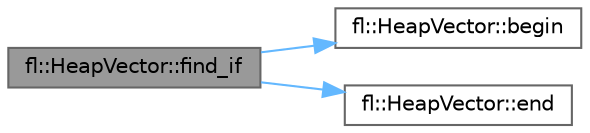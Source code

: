 digraph "fl::HeapVector::find_if"
{
 // LATEX_PDF_SIZE
  bgcolor="transparent";
  edge [fontname=Helvetica,fontsize=10,labelfontname=Helvetica,labelfontsize=10];
  node [fontname=Helvetica,fontsize=10,shape=box,height=0.2,width=0.4];
  rankdir="LR";
  Node1 [id="Node000001",label="fl::HeapVector::find_if",height=0.2,width=0.4,color="gray40", fillcolor="grey60", style="filled", fontcolor="black",tooltip=" "];
  Node1 -> Node2 [id="edge1_Node000001_Node000002",color="steelblue1",style="solid",tooltip=" "];
  Node2 [id="Node000002",label="fl::HeapVector::begin",height=0.2,width=0.4,color="grey40", fillcolor="white", style="filled",URL="$db/ddd/classfl_1_1_heap_vector.html#aa52c25ba94c35ea3f05df279ee5a225b",tooltip=" "];
  Node1 -> Node3 [id="edge2_Node000001_Node000003",color="steelblue1",style="solid",tooltip=" "];
  Node3 [id="Node000003",label="fl::HeapVector::end",height=0.2,width=0.4,color="grey40", fillcolor="white", style="filled",URL="$db/ddd/classfl_1_1_heap_vector.html#a85dba959a3cb0e1c8a5584b9b957443e",tooltip=" "];
}
